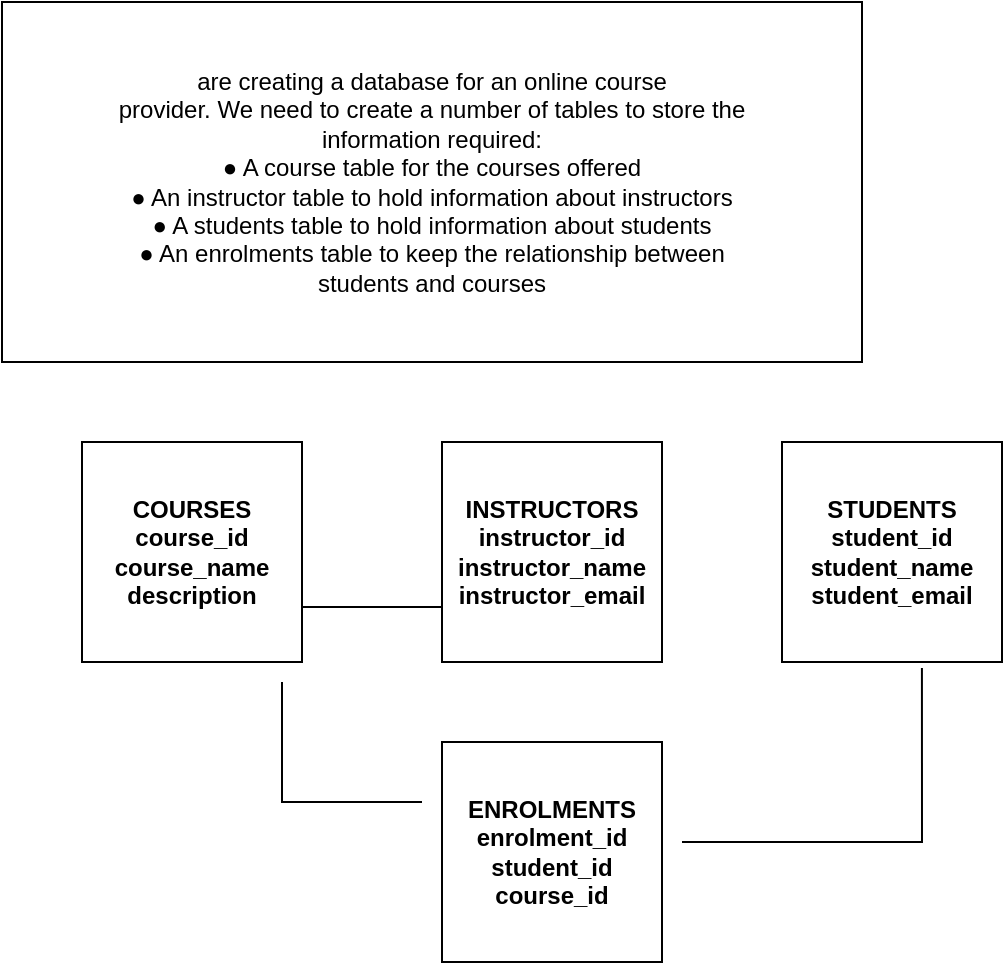<mxfile version="26.0.15">
  <diagram name="Page-1" id="q7WVirhs-9pqEs8OgyQB">
    <mxGraphModel dx="984" dy="666" grid="1" gridSize="10" guides="1" tooltips="1" connect="1" arrows="1" fold="1" page="1" pageScale="1" pageWidth="827" pageHeight="1169" math="0" shadow="0">
      <root>
        <mxCell id="0" />
        <mxCell id="1" parent="0" />
        <mxCell id="JqOxX97n6MpwX1B1sSxP-1" value="are creating a database for an online course&#xa;provider. We need to create a number of tables to store the&#xa;information required:&#xa;● A course table for the courses offered&#xa;● An instructor table to hold information about instructors&#xa;● A students table to hold information about students&#xa;● An enrolments table to keep the relationship between&#xa;students and courses" style="rounded=0;whiteSpace=wrap;html=1;" vertex="1" parent="1">
          <mxGeometry x="40" y="30" width="430" height="180" as="geometry" />
        </mxCell>
        <mxCell id="JqOxX97n6MpwX1B1sSxP-3" value="COURSES&lt;div&gt;course_id&lt;/div&gt;&lt;div&gt;course_name&lt;/div&gt;&lt;div&gt;description&lt;/div&gt;" style="whiteSpace=wrap;html=1;aspect=fixed;fontStyle=1" vertex="1" parent="1">
          <mxGeometry x="80" y="250" width="110" height="110" as="geometry" />
        </mxCell>
        <mxCell id="JqOxX97n6MpwX1B1sSxP-4" value="INSTRUCTORS&lt;div&gt;instructor_id&lt;/div&gt;&lt;div&gt;instructor_name&lt;/div&gt;&lt;div&gt;instructor_email&lt;/div&gt;" style="whiteSpace=wrap;html=1;aspect=fixed;fontStyle=1" vertex="1" parent="1">
          <mxGeometry x="260" y="250" width="110" height="110" as="geometry" />
        </mxCell>
        <mxCell id="JqOxX97n6MpwX1B1sSxP-6" value="STUDENTS&lt;br&gt;&lt;div&gt;student_id&lt;/div&gt;&lt;div&gt;student_name&lt;/div&gt;&lt;div&gt;student_email&lt;/div&gt;" style="whiteSpace=wrap;html=1;aspect=fixed;fontStyle=1" vertex="1" parent="1">
          <mxGeometry x="430" y="250" width="110" height="110" as="geometry" />
        </mxCell>
        <mxCell id="JqOxX97n6MpwX1B1sSxP-7" value="ENROLMENTS&lt;div&gt;enrolment_id&lt;br&gt;&lt;div&gt;student_id&lt;/div&gt;&lt;div&gt;course_id&lt;/div&gt;&lt;/div&gt;" style="whiteSpace=wrap;html=1;aspect=fixed;fontStyle=1" vertex="1" parent="1">
          <mxGeometry x="260" y="400" width="110" height="110" as="geometry" />
        </mxCell>
        <mxCell id="JqOxX97n6MpwX1B1sSxP-8" value="" style="endArrow=none;html=1;rounded=0;entryX=0.636;entryY=1.027;entryDx=0;entryDy=0;entryPerimeter=0;" edge="1" parent="1" target="JqOxX97n6MpwX1B1sSxP-6">
          <mxGeometry width="50" height="50" relative="1" as="geometry">
            <mxPoint x="380" y="450" as="sourcePoint" />
            <mxPoint x="430" y="400" as="targetPoint" />
            <Array as="points">
              <mxPoint x="500" y="450" />
            </Array>
          </mxGeometry>
        </mxCell>
        <mxCell id="JqOxX97n6MpwX1B1sSxP-11" value="" style="endArrow=none;html=1;rounded=0;" edge="1" parent="1">
          <mxGeometry width="50" height="50" relative="1" as="geometry">
            <mxPoint x="250" y="430" as="sourcePoint" />
            <mxPoint x="180" y="370" as="targetPoint" />
            <Array as="points">
              <mxPoint x="180" y="430" />
            </Array>
          </mxGeometry>
        </mxCell>
        <mxCell id="JqOxX97n6MpwX1B1sSxP-17" value="" style="endArrow=none;html=1;rounded=0;entryX=0;entryY=0.75;entryDx=0;entryDy=0;exitX=1;exitY=0.75;exitDx=0;exitDy=0;" edge="1" parent="1" source="JqOxX97n6MpwX1B1sSxP-3" target="JqOxX97n6MpwX1B1sSxP-4">
          <mxGeometry width="50" height="50" relative="1" as="geometry">
            <mxPoint x="200" y="340" as="sourcePoint" />
            <mxPoint x="220" y="300" as="targetPoint" />
          </mxGeometry>
        </mxCell>
      </root>
    </mxGraphModel>
  </diagram>
</mxfile>
